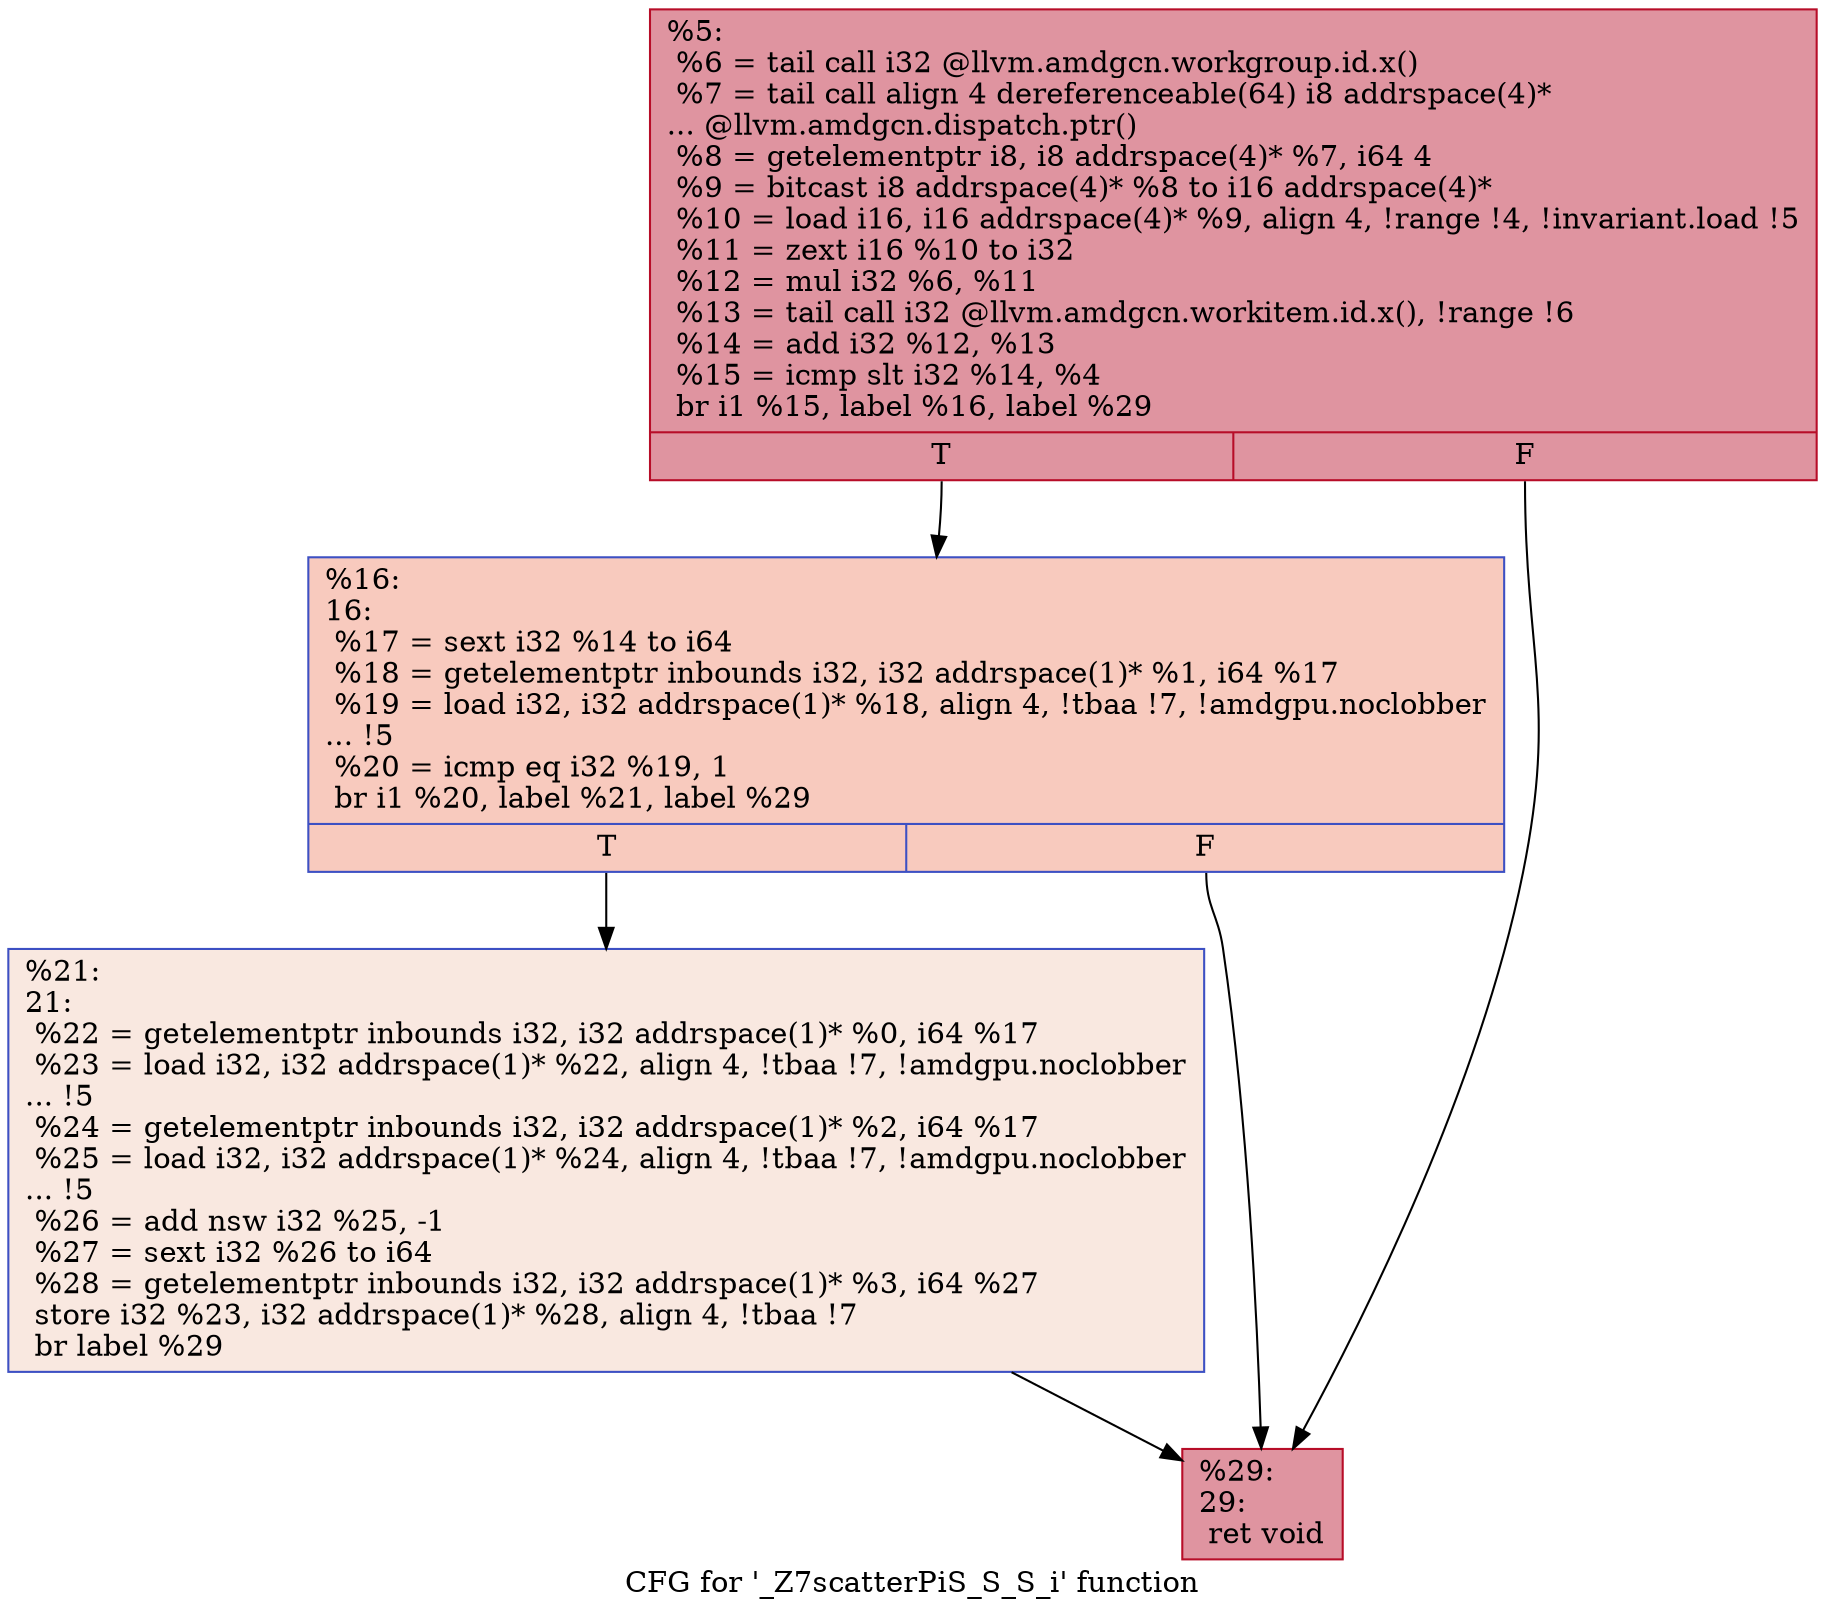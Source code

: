 digraph "CFG for '_Z7scatterPiS_S_S_i' function" {
	label="CFG for '_Z7scatterPiS_S_S_i' function";

	Node0x60152a0 [shape=record,color="#b70d28ff", style=filled, fillcolor="#b70d2870",label="{%5:\l  %6 = tail call i32 @llvm.amdgcn.workgroup.id.x()\l  %7 = tail call align 4 dereferenceable(64) i8 addrspace(4)*\l... @llvm.amdgcn.dispatch.ptr()\l  %8 = getelementptr i8, i8 addrspace(4)* %7, i64 4\l  %9 = bitcast i8 addrspace(4)* %8 to i16 addrspace(4)*\l  %10 = load i16, i16 addrspace(4)* %9, align 4, !range !4, !invariant.load !5\l  %11 = zext i16 %10 to i32\l  %12 = mul i32 %6, %11\l  %13 = tail call i32 @llvm.amdgcn.workitem.id.x(), !range !6\l  %14 = add i32 %12, %13\l  %15 = icmp slt i32 %14, %4\l  br i1 %15, label %16, label %29\l|{<s0>T|<s1>F}}"];
	Node0x60152a0:s0 -> Node0x6017160;
	Node0x60152a0:s1 -> Node0x60171f0;
	Node0x6017160 [shape=record,color="#3d50c3ff", style=filled, fillcolor="#ef886b70",label="{%16:\l16:                                               \l  %17 = sext i32 %14 to i64\l  %18 = getelementptr inbounds i32, i32 addrspace(1)* %1, i64 %17\l  %19 = load i32, i32 addrspace(1)* %18, align 4, !tbaa !7, !amdgpu.noclobber\l... !5\l  %20 = icmp eq i32 %19, 1\l  br i1 %20, label %21, label %29\l|{<s0>T|<s1>F}}"];
	Node0x6017160:s0 -> Node0x6017d70;
	Node0x6017160:s1 -> Node0x60171f0;
	Node0x6017d70 [shape=record,color="#3d50c3ff", style=filled, fillcolor="#f1ccb870",label="{%21:\l21:                                               \l  %22 = getelementptr inbounds i32, i32 addrspace(1)* %0, i64 %17\l  %23 = load i32, i32 addrspace(1)* %22, align 4, !tbaa !7, !amdgpu.noclobber\l... !5\l  %24 = getelementptr inbounds i32, i32 addrspace(1)* %2, i64 %17\l  %25 = load i32, i32 addrspace(1)* %24, align 4, !tbaa !7, !amdgpu.noclobber\l... !5\l  %26 = add nsw i32 %25, -1\l  %27 = sext i32 %26 to i64\l  %28 = getelementptr inbounds i32, i32 addrspace(1)* %3, i64 %27\l  store i32 %23, i32 addrspace(1)* %28, align 4, !tbaa !7\l  br label %29\l}"];
	Node0x6017d70 -> Node0x60171f0;
	Node0x60171f0 [shape=record,color="#b70d28ff", style=filled, fillcolor="#b70d2870",label="{%29:\l29:                                               \l  ret void\l}"];
}
